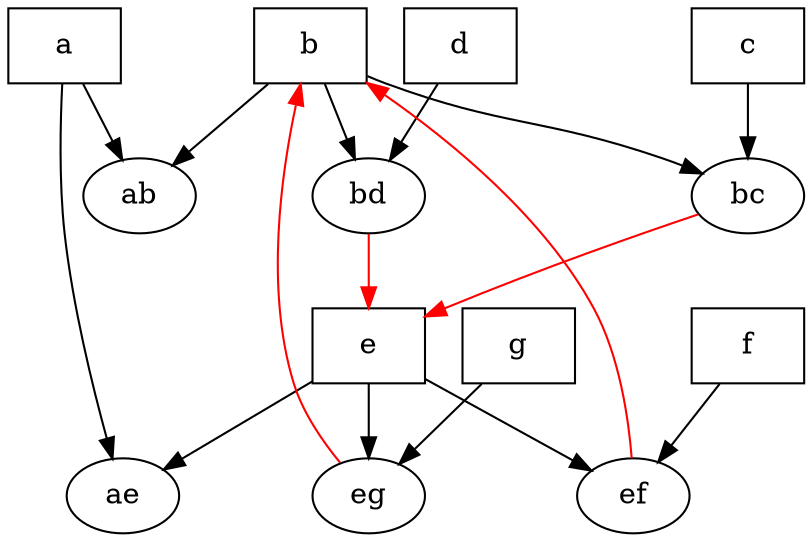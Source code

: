 digraph SIMPLE {
    subgraph {
        node[shape=box]
        a
        b
        c
        d
        e
        f
        g
    }

    a -> {ab ae}
    b -> {bc bd ab}
    c -> bc
    d -> bd
    e -> {ef eg ae}
    f -> ef
    g -> eg

    subgraph {
        edge[color=red]
        {bc bd} -> e
        {ef eg} -> b
    }
}
